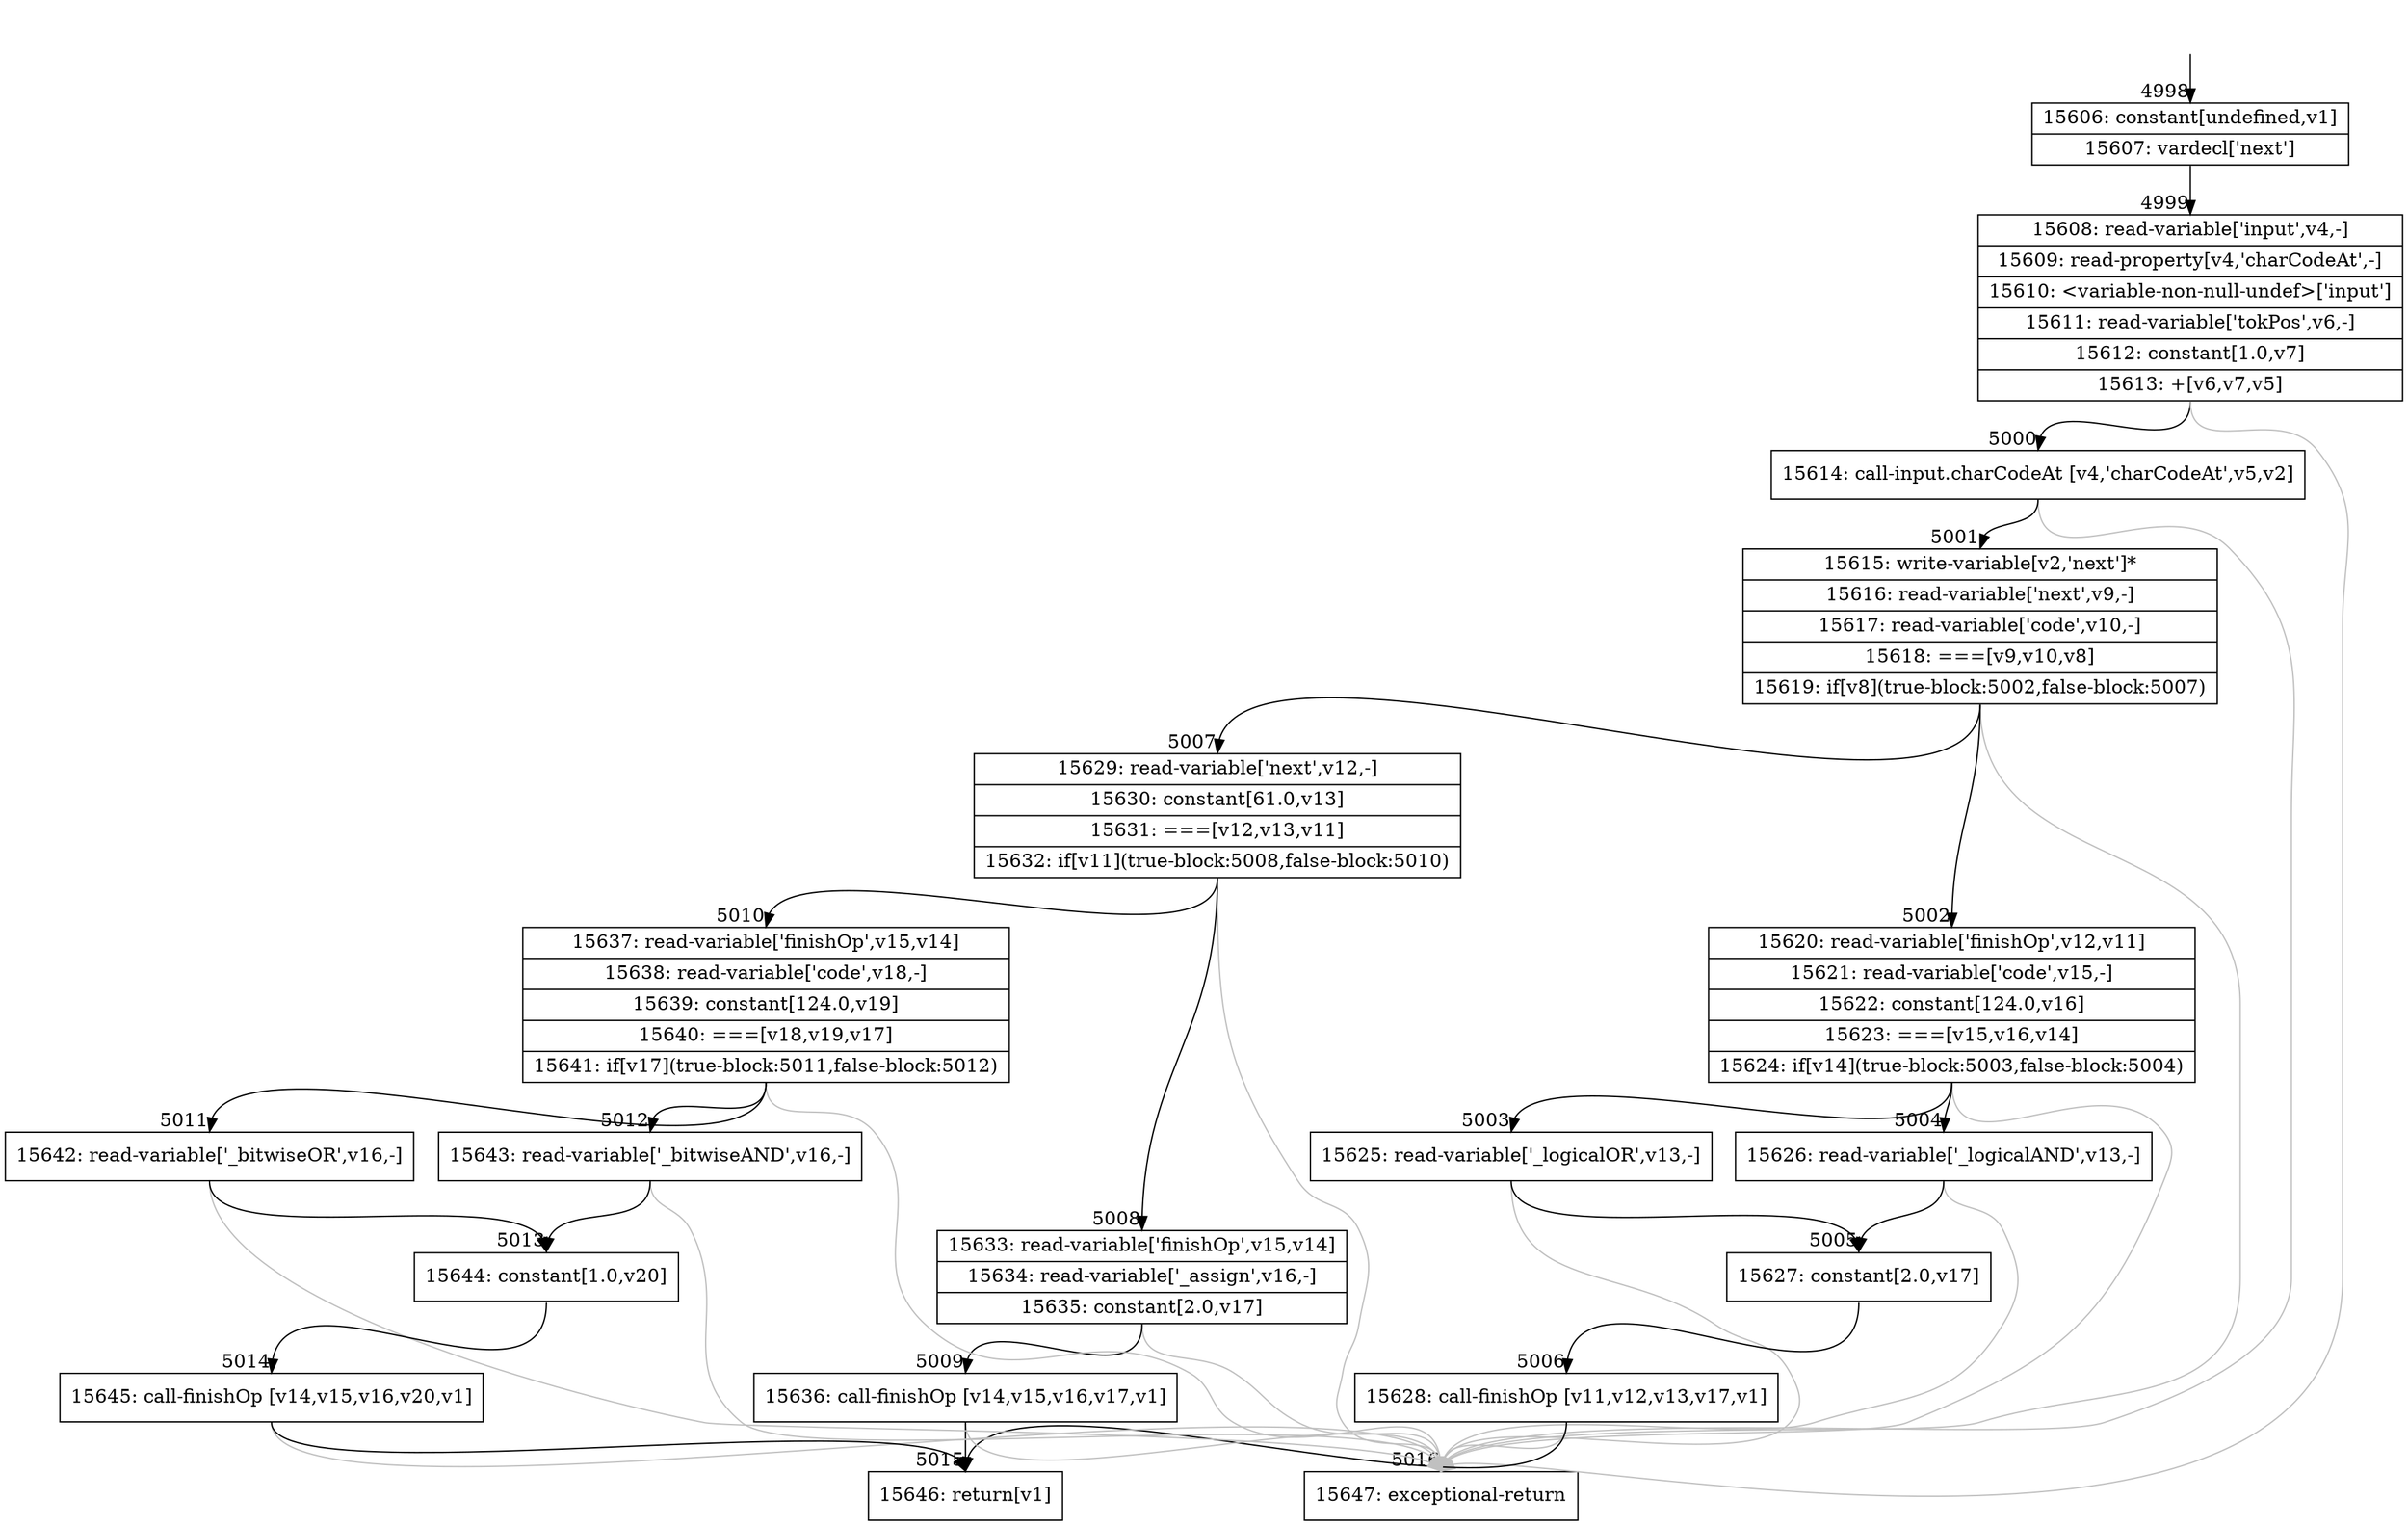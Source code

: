 digraph {
rankdir="TD"
BB_entry308[shape=none,label=""];
BB_entry308 -> BB4998 [tailport=s, headport=n, headlabel="    4998"]
BB4998 [shape=record label="{15606: constant[undefined,v1]|15607: vardecl['next']}" ] 
BB4998 -> BB4999 [tailport=s, headport=n, headlabel="      4999"]
BB4999 [shape=record label="{15608: read-variable['input',v4,-]|15609: read-property[v4,'charCodeAt',-]|15610: \<variable-non-null-undef\>['input']|15611: read-variable['tokPos',v6,-]|15612: constant[1.0,v7]|15613: +[v6,v7,v5]}" ] 
BB4999 -> BB5000 [tailport=s, headport=n, headlabel="      5000"]
BB4999 -> BB5016 [tailport=s, headport=n, color=gray, headlabel="      5016"]
BB5000 [shape=record label="{15614: call-input.charCodeAt [v4,'charCodeAt',v5,v2]}" ] 
BB5000 -> BB5001 [tailport=s, headport=n, headlabel="      5001"]
BB5000 -> BB5016 [tailport=s, headport=n, color=gray]
BB5001 [shape=record label="{15615: write-variable[v2,'next']*|15616: read-variable['next',v9,-]|15617: read-variable['code',v10,-]|15618: ===[v9,v10,v8]|15619: if[v8](true-block:5002,false-block:5007)}" ] 
BB5001 -> BB5002 [tailport=s, headport=n, headlabel="      5002"]
BB5001 -> BB5007 [tailport=s, headport=n, headlabel="      5007"]
BB5001 -> BB5016 [tailport=s, headport=n, color=gray]
BB5002 [shape=record label="{15620: read-variable['finishOp',v12,v11]|15621: read-variable['code',v15,-]|15622: constant[124.0,v16]|15623: ===[v15,v16,v14]|15624: if[v14](true-block:5003,false-block:5004)}" ] 
BB5002 -> BB5003 [tailport=s, headport=n, headlabel="      5003"]
BB5002 -> BB5004 [tailport=s, headport=n, headlabel="      5004"]
BB5002 -> BB5016 [tailport=s, headport=n, color=gray]
BB5003 [shape=record label="{15625: read-variable['_logicalOR',v13,-]}" ] 
BB5003 -> BB5005 [tailport=s, headport=n, headlabel="      5005"]
BB5003 -> BB5016 [tailport=s, headport=n, color=gray]
BB5004 [shape=record label="{15626: read-variable['_logicalAND',v13,-]}" ] 
BB5004 -> BB5005 [tailport=s, headport=n]
BB5004 -> BB5016 [tailport=s, headport=n, color=gray]
BB5005 [shape=record label="{15627: constant[2.0,v17]}" ] 
BB5005 -> BB5006 [tailport=s, headport=n, headlabel="      5006"]
BB5006 [shape=record label="{15628: call-finishOp [v11,v12,v13,v17,v1]}" ] 
BB5006 -> BB5015 [tailport=s, headport=n, headlabel="      5015"]
BB5006 -> BB5016 [tailport=s, headport=n, color=gray]
BB5007 [shape=record label="{15629: read-variable['next',v12,-]|15630: constant[61.0,v13]|15631: ===[v12,v13,v11]|15632: if[v11](true-block:5008,false-block:5010)}" ] 
BB5007 -> BB5008 [tailport=s, headport=n, headlabel="      5008"]
BB5007 -> BB5010 [tailport=s, headport=n, headlabel="      5010"]
BB5007 -> BB5016 [tailport=s, headport=n, color=gray]
BB5008 [shape=record label="{15633: read-variable['finishOp',v15,v14]|15634: read-variable['_assign',v16,-]|15635: constant[2.0,v17]}" ] 
BB5008 -> BB5009 [tailport=s, headport=n, headlabel="      5009"]
BB5008 -> BB5016 [tailport=s, headport=n, color=gray]
BB5009 [shape=record label="{15636: call-finishOp [v14,v15,v16,v17,v1]}" ] 
BB5009 -> BB5015 [tailport=s, headport=n]
BB5009 -> BB5016 [tailport=s, headport=n, color=gray]
BB5010 [shape=record label="{15637: read-variable['finishOp',v15,v14]|15638: read-variable['code',v18,-]|15639: constant[124.0,v19]|15640: ===[v18,v19,v17]|15641: if[v17](true-block:5011,false-block:5012)}" ] 
BB5010 -> BB5011 [tailport=s, headport=n, headlabel="      5011"]
BB5010 -> BB5012 [tailport=s, headport=n, headlabel="      5012"]
BB5010 -> BB5016 [tailport=s, headport=n, color=gray]
BB5011 [shape=record label="{15642: read-variable['_bitwiseOR',v16,-]}" ] 
BB5011 -> BB5013 [tailport=s, headport=n, headlabel="      5013"]
BB5011 -> BB5016 [tailport=s, headport=n, color=gray]
BB5012 [shape=record label="{15643: read-variable['_bitwiseAND',v16,-]}" ] 
BB5012 -> BB5013 [tailport=s, headport=n]
BB5012 -> BB5016 [tailport=s, headport=n, color=gray]
BB5013 [shape=record label="{15644: constant[1.0,v20]}" ] 
BB5013 -> BB5014 [tailport=s, headport=n, headlabel="      5014"]
BB5014 [shape=record label="{15645: call-finishOp [v14,v15,v16,v20,v1]}" ] 
BB5014 -> BB5015 [tailport=s, headport=n]
BB5014 -> BB5016 [tailport=s, headport=n, color=gray]
BB5015 [shape=record label="{15646: return[v1]}" ] 
BB5016 [shape=record label="{15647: exceptional-return}" ] 
//#$~ 5253
}
